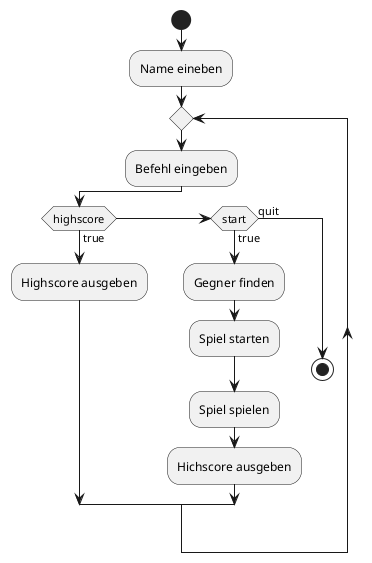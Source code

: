 @startuml
'https://plantuml.com/activity-diagram-beta

start
:Name eineben;
repeat
:Befehl eingeben;
if (highscore) then (true)
:Highscore ausgeben;
elseif (start) then (true)
:Gegner finden;
:Spiel starten;
:Spiel spielen;
:Hichscore ausgeben;
else (quit)
stop

endif


repeatwhile
@enduml

